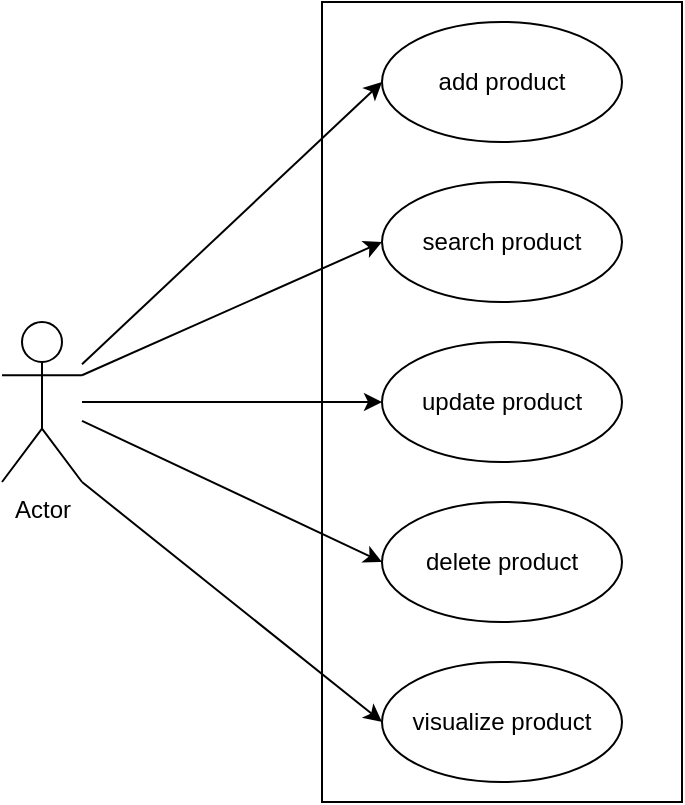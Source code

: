 <mxfile version="22.1.16" type="device">
  <diagram name="Page-1" id="e7e014a7-5840-1c2e-5031-d8a46d1fe8dd">
    <mxGraphModel dx="1195" dy="689" grid="1" gridSize="10" guides="1" tooltips="1" connect="1" arrows="1" fold="1" page="1" pageScale="1" pageWidth="1169" pageHeight="826" background="none" math="0" shadow="0">
      <root>
        <mxCell id="0" />
        <mxCell id="1" parent="0" />
        <mxCell id="JTnxT_fJZIlm2E7iEX2d-41" value="Actor" style="shape=umlActor;verticalLabelPosition=bottom;verticalAlign=top;html=1;outlineConnect=0;" vertex="1" parent="1">
          <mxGeometry x="200" y="350" width="40" height="80" as="geometry" />
        </mxCell>
        <mxCell id="JTnxT_fJZIlm2E7iEX2d-44" value="" style="rounded=0;whiteSpace=wrap;html=1;" vertex="1" parent="1">
          <mxGeometry x="360" y="190" width="180" height="400" as="geometry" />
        </mxCell>
        <mxCell id="JTnxT_fJZIlm2E7iEX2d-45" value="add product" style="ellipse;whiteSpace=wrap;html=1;" vertex="1" parent="1">
          <mxGeometry x="390" y="200" width="120" height="60" as="geometry" />
        </mxCell>
        <mxCell id="JTnxT_fJZIlm2E7iEX2d-46" value="search product" style="ellipse;whiteSpace=wrap;html=1;" vertex="1" parent="1">
          <mxGeometry x="390" y="280" width="120" height="60" as="geometry" />
        </mxCell>
        <mxCell id="JTnxT_fJZIlm2E7iEX2d-47" value="update product" style="ellipse;whiteSpace=wrap;html=1;" vertex="1" parent="1">
          <mxGeometry x="390" y="360" width="120" height="60" as="geometry" />
        </mxCell>
        <mxCell id="JTnxT_fJZIlm2E7iEX2d-48" value="delete product" style="ellipse;whiteSpace=wrap;html=1;" vertex="1" parent="1">
          <mxGeometry x="390" y="440" width="120" height="60" as="geometry" />
        </mxCell>
        <mxCell id="JTnxT_fJZIlm2E7iEX2d-49" value="visualize product" style="ellipse;whiteSpace=wrap;html=1;" vertex="1" parent="1">
          <mxGeometry x="390" y="520" width="120" height="60" as="geometry" />
        </mxCell>
        <mxCell id="JTnxT_fJZIlm2E7iEX2d-50" value="" style="endArrow=classic;html=1;rounded=0;entryX=0;entryY=0.5;entryDx=0;entryDy=0;" edge="1" parent="1" source="JTnxT_fJZIlm2E7iEX2d-41" target="JTnxT_fJZIlm2E7iEX2d-45">
          <mxGeometry width="50" height="50" relative="1" as="geometry">
            <mxPoint x="470" y="460" as="sourcePoint" />
            <mxPoint x="520" y="410" as="targetPoint" />
          </mxGeometry>
        </mxCell>
        <mxCell id="JTnxT_fJZIlm2E7iEX2d-51" value="" style="endArrow=classic;html=1;rounded=0;entryX=0;entryY=0.5;entryDx=0;entryDy=0;exitX=1;exitY=0.333;exitDx=0;exitDy=0;exitPerimeter=0;" edge="1" parent="1" source="JTnxT_fJZIlm2E7iEX2d-41" target="JTnxT_fJZIlm2E7iEX2d-46">
          <mxGeometry width="50" height="50" relative="1" as="geometry">
            <mxPoint x="250" y="381" as="sourcePoint" />
            <mxPoint x="400" y="240" as="targetPoint" />
          </mxGeometry>
        </mxCell>
        <mxCell id="JTnxT_fJZIlm2E7iEX2d-52" value="" style="endArrow=classic;html=1;rounded=0;entryX=0;entryY=0.5;entryDx=0;entryDy=0;" edge="1" parent="1" source="JTnxT_fJZIlm2E7iEX2d-41" target="JTnxT_fJZIlm2E7iEX2d-47">
          <mxGeometry width="50" height="50" relative="1" as="geometry">
            <mxPoint x="240" y="390" as="sourcePoint" />
            <mxPoint x="400" y="320" as="targetPoint" />
          </mxGeometry>
        </mxCell>
        <mxCell id="JTnxT_fJZIlm2E7iEX2d-53" value="" style="endArrow=classic;html=1;rounded=0;entryX=0;entryY=0.5;entryDx=0;entryDy=0;" edge="1" parent="1" source="JTnxT_fJZIlm2E7iEX2d-41" target="JTnxT_fJZIlm2E7iEX2d-48">
          <mxGeometry width="50" height="50" relative="1" as="geometry">
            <mxPoint x="270" y="401" as="sourcePoint" />
            <mxPoint x="400" y="400" as="targetPoint" />
          </mxGeometry>
        </mxCell>
        <mxCell id="JTnxT_fJZIlm2E7iEX2d-55" value="" style="endArrow=classic;html=1;rounded=0;entryX=0;entryY=0.5;entryDx=0;entryDy=0;exitX=1;exitY=1;exitDx=0;exitDy=0;exitPerimeter=0;" edge="1" parent="1" source="JTnxT_fJZIlm2E7iEX2d-41" target="JTnxT_fJZIlm2E7iEX2d-49">
          <mxGeometry width="50" height="50" relative="1" as="geometry">
            <mxPoint x="250" y="409" as="sourcePoint" />
            <mxPoint x="400" y="480" as="targetPoint" />
          </mxGeometry>
        </mxCell>
      </root>
    </mxGraphModel>
  </diagram>
</mxfile>
